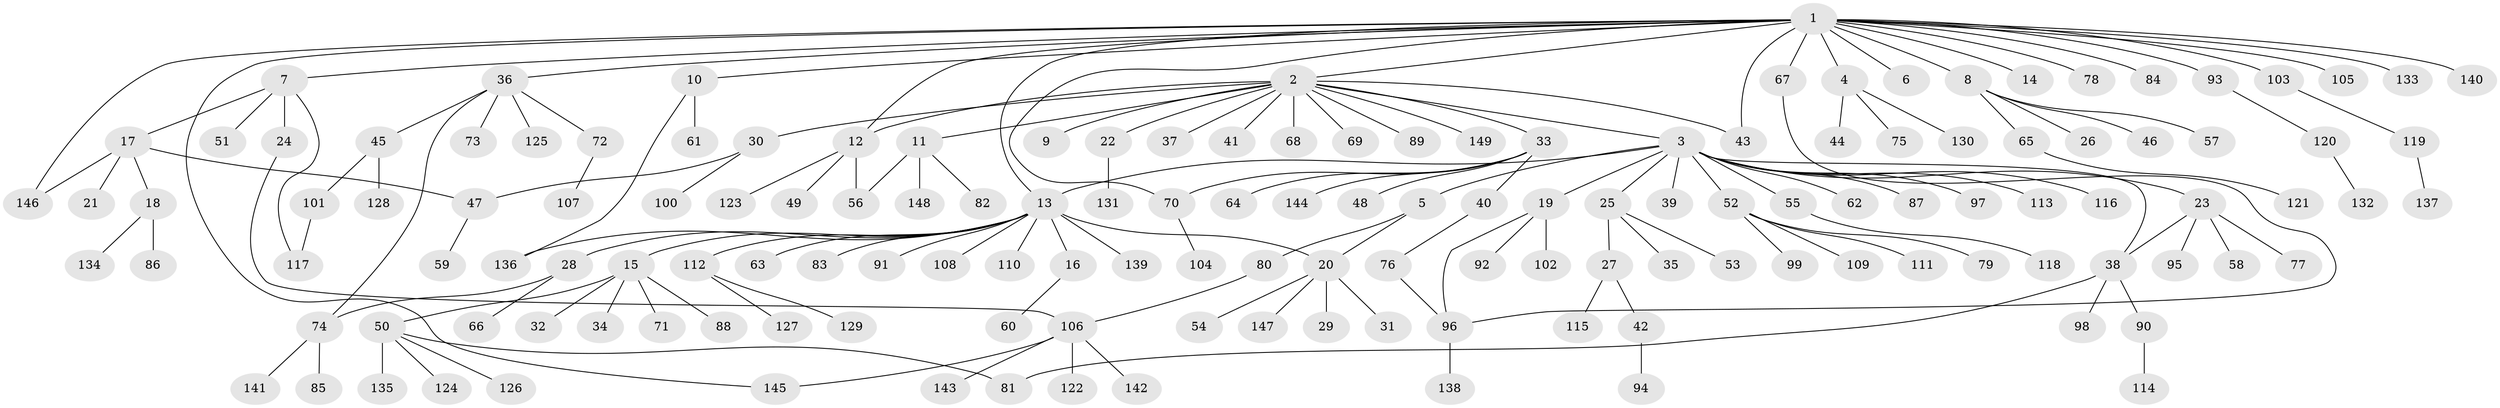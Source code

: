 // Generated by graph-tools (version 1.1) at 2025/48/03/09/25 04:48:22]
// undirected, 149 vertices, 165 edges
graph export_dot {
graph [start="1"]
  node [color=gray90,style=filled];
  1;
  2;
  3;
  4;
  5;
  6;
  7;
  8;
  9;
  10;
  11;
  12;
  13;
  14;
  15;
  16;
  17;
  18;
  19;
  20;
  21;
  22;
  23;
  24;
  25;
  26;
  27;
  28;
  29;
  30;
  31;
  32;
  33;
  34;
  35;
  36;
  37;
  38;
  39;
  40;
  41;
  42;
  43;
  44;
  45;
  46;
  47;
  48;
  49;
  50;
  51;
  52;
  53;
  54;
  55;
  56;
  57;
  58;
  59;
  60;
  61;
  62;
  63;
  64;
  65;
  66;
  67;
  68;
  69;
  70;
  71;
  72;
  73;
  74;
  75;
  76;
  77;
  78;
  79;
  80;
  81;
  82;
  83;
  84;
  85;
  86;
  87;
  88;
  89;
  90;
  91;
  92;
  93;
  94;
  95;
  96;
  97;
  98;
  99;
  100;
  101;
  102;
  103;
  104;
  105;
  106;
  107;
  108;
  109;
  110;
  111;
  112;
  113;
  114;
  115;
  116;
  117;
  118;
  119;
  120;
  121;
  122;
  123;
  124;
  125;
  126;
  127;
  128;
  129;
  130;
  131;
  132;
  133;
  134;
  135;
  136;
  137;
  138;
  139;
  140;
  141;
  142;
  143;
  144;
  145;
  146;
  147;
  148;
  149;
  1 -- 2;
  1 -- 4;
  1 -- 6;
  1 -- 7;
  1 -- 8;
  1 -- 10;
  1 -- 12;
  1 -- 13;
  1 -- 14;
  1 -- 36;
  1 -- 43;
  1 -- 67;
  1 -- 70;
  1 -- 78;
  1 -- 84;
  1 -- 93;
  1 -- 103;
  1 -- 105;
  1 -- 133;
  1 -- 140;
  1 -- 145;
  1 -- 146;
  2 -- 3;
  2 -- 9;
  2 -- 11;
  2 -- 12;
  2 -- 22;
  2 -- 30;
  2 -- 33;
  2 -- 37;
  2 -- 41;
  2 -- 43;
  2 -- 68;
  2 -- 69;
  2 -- 89;
  2 -- 149;
  3 -- 5;
  3 -- 13;
  3 -- 19;
  3 -- 23;
  3 -- 25;
  3 -- 38;
  3 -- 39;
  3 -- 52;
  3 -- 55;
  3 -- 62;
  3 -- 87;
  3 -- 97;
  3 -- 113;
  3 -- 116;
  4 -- 44;
  4 -- 75;
  4 -- 130;
  5 -- 20;
  5 -- 80;
  7 -- 17;
  7 -- 24;
  7 -- 51;
  7 -- 117;
  8 -- 26;
  8 -- 46;
  8 -- 57;
  8 -- 65;
  10 -- 61;
  10 -- 136;
  11 -- 56;
  11 -- 82;
  11 -- 148;
  12 -- 49;
  12 -- 56;
  12 -- 123;
  13 -- 15;
  13 -- 16;
  13 -- 20;
  13 -- 28;
  13 -- 63;
  13 -- 83;
  13 -- 91;
  13 -- 108;
  13 -- 110;
  13 -- 112;
  13 -- 136;
  13 -- 139;
  15 -- 32;
  15 -- 34;
  15 -- 50;
  15 -- 71;
  15 -- 88;
  16 -- 60;
  17 -- 18;
  17 -- 21;
  17 -- 47;
  17 -- 146;
  18 -- 86;
  18 -- 134;
  19 -- 92;
  19 -- 96;
  19 -- 102;
  20 -- 29;
  20 -- 31;
  20 -- 54;
  20 -- 147;
  22 -- 131;
  23 -- 38;
  23 -- 58;
  23 -- 77;
  23 -- 95;
  24 -- 106;
  25 -- 27;
  25 -- 35;
  25 -- 53;
  27 -- 42;
  27 -- 115;
  28 -- 66;
  28 -- 74;
  30 -- 47;
  30 -- 100;
  33 -- 40;
  33 -- 48;
  33 -- 64;
  33 -- 70;
  33 -- 144;
  36 -- 45;
  36 -- 72;
  36 -- 73;
  36 -- 74;
  36 -- 125;
  38 -- 81;
  38 -- 90;
  38 -- 98;
  40 -- 76;
  42 -- 94;
  45 -- 101;
  45 -- 128;
  47 -- 59;
  50 -- 81;
  50 -- 124;
  50 -- 126;
  50 -- 135;
  52 -- 79;
  52 -- 99;
  52 -- 109;
  52 -- 111;
  55 -- 118;
  65 -- 121;
  67 -- 96;
  70 -- 104;
  72 -- 107;
  74 -- 85;
  74 -- 141;
  76 -- 96;
  80 -- 106;
  90 -- 114;
  93 -- 120;
  96 -- 138;
  101 -- 117;
  103 -- 119;
  106 -- 122;
  106 -- 142;
  106 -- 143;
  106 -- 145;
  112 -- 127;
  112 -- 129;
  119 -- 137;
  120 -- 132;
}
